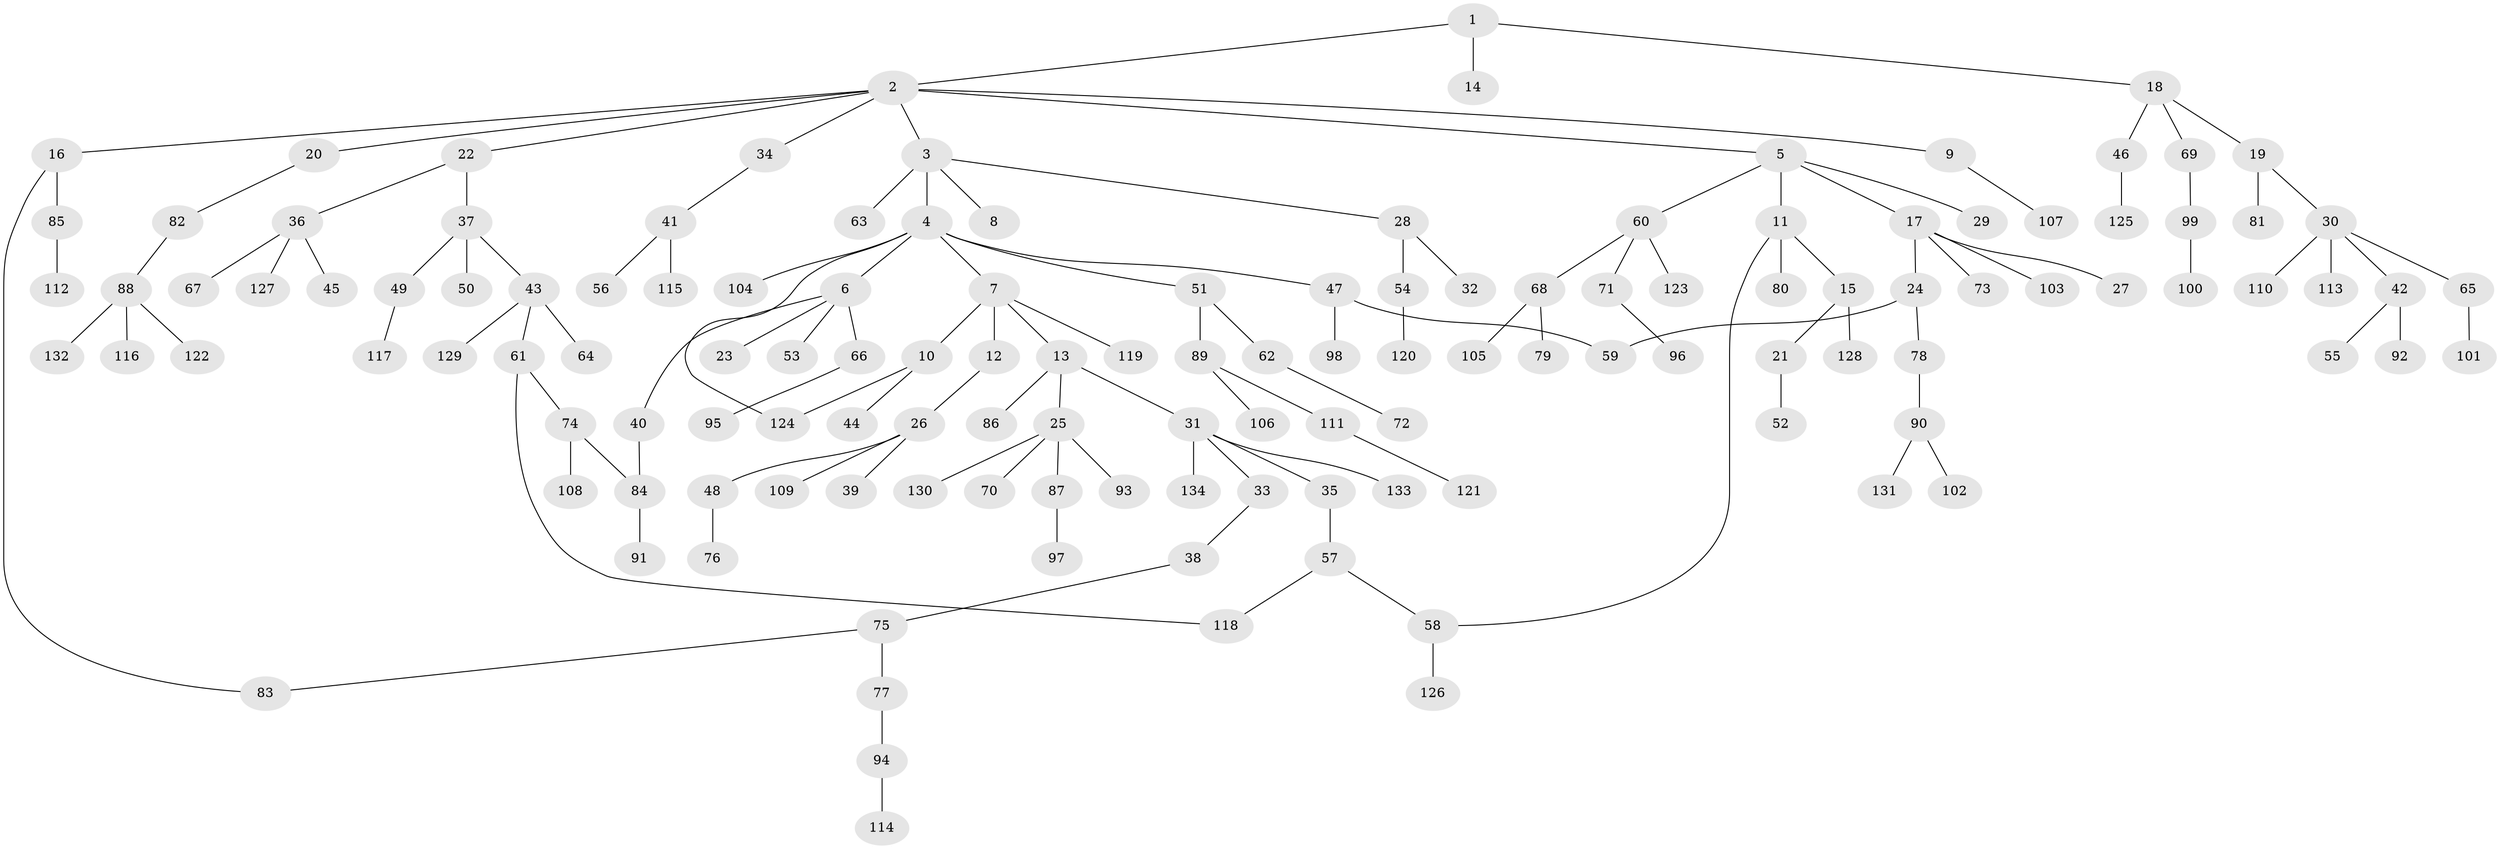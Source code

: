 // Generated by graph-tools (version 1.1) at 2025/25/03/09/25 03:25:34]
// undirected, 134 vertices, 139 edges
graph export_dot {
graph [start="1"]
  node [color=gray90,style=filled];
  1;
  2;
  3;
  4;
  5;
  6;
  7;
  8;
  9;
  10;
  11;
  12;
  13;
  14;
  15;
  16;
  17;
  18;
  19;
  20;
  21;
  22;
  23;
  24;
  25;
  26;
  27;
  28;
  29;
  30;
  31;
  32;
  33;
  34;
  35;
  36;
  37;
  38;
  39;
  40;
  41;
  42;
  43;
  44;
  45;
  46;
  47;
  48;
  49;
  50;
  51;
  52;
  53;
  54;
  55;
  56;
  57;
  58;
  59;
  60;
  61;
  62;
  63;
  64;
  65;
  66;
  67;
  68;
  69;
  70;
  71;
  72;
  73;
  74;
  75;
  76;
  77;
  78;
  79;
  80;
  81;
  82;
  83;
  84;
  85;
  86;
  87;
  88;
  89;
  90;
  91;
  92;
  93;
  94;
  95;
  96;
  97;
  98;
  99;
  100;
  101;
  102;
  103;
  104;
  105;
  106;
  107;
  108;
  109;
  110;
  111;
  112;
  113;
  114;
  115;
  116;
  117;
  118;
  119;
  120;
  121;
  122;
  123;
  124;
  125;
  126;
  127;
  128;
  129;
  130;
  131;
  132;
  133;
  134;
  1 -- 2;
  1 -- 14;
  1 -- 18;
  2 -- 3;
  2 -- 5;
  2 -- 9;
  2 -- 16;
  2 -- 20;
  2 -- 22;
  2 -- 34;
  3 -- 4;
  3 -- 8;
  3 -- 28;
  3 -- 63;
  4 -- 6;
  4 -- 7;
  4 -- 47;
  4 -- 51;
  4 -- 104;
  4 -- 124;
  5 -- 11;
  5 -- 17;
  5 -- 29;
  5 -- 60;
  6 -- 23;
  6 -- 40;
  6 -- 53;
  6 -- 66;
  7 -- 10;
  7 -- 12;
  7 -- 13;
  7 -- 119;
  9 -- 107;
  10 -- 44;
  10 -- 124;
  11 -- 15;
  11 -- 58;
  11 -- 80;
  12 -- 26;
  13 -- 25;
  13 -- 31;
  13 -- 86;
  15 -- 21;
  15 -- 128;
  16 -- 85;
  16 -- 83;
  17 -- 24;
  17 -- 27;
  17 -- 73;
  17 -- 103;
  18 -- 19;
  18 -- 46;
  18 -- 69;
  19 -- 30;
  19 -- 81;
  20 -- 82;
  21 -- 52;
  22 -- 36;
  22 -- 37;
  24 -- 78;
  24 -- 59;
  25 -- 70;
  25 -- 87;
  25 -- 93;
  25 -- 130;
  26 -- 39;
  26 -- 48;
  26 -- 109;
  28 -- 32;
  28 -- 54;
  30 -- 42;
  30 -- 65;
  30 -- 110;
  30 -- 113;
  31 -- 33;
  31 -- 35;
  31 -- 133;
  31 -- 134;
  33 -- 38;
  34 -- 41;
  35 -- 57;
  36 -- 45;
  36 -- 67;
  36 -- 127;
  37 -- 43;
  37 -- 49;
  37 -- 50;
  38 -- 75;
  40 -- 84;
  41 -- 56;
  41 -- 115;
  42 -- 55;
  42 -- 92;
  43 -- 61;
  43 -- 64;
  43 -- 129;
  46 -- 125;
  47 -- 59;
  47 -- 98;
  48 -- 76;
  49 -- 117;
  51 -- 62;
  51 -- 89;
  54 -- 120;
  57 -- 118;
  57 -- 58;
  58 -- 126;
  60 -- 68;
  60 -- 71;
  60 -- 123;
  61 -- 74;
  61 -- 118;
  62 -- 72;
  65 -- 101;
  66 -- 95;
  68 -- 79;
  68 -- 105;
  69 -- 99;
  71 -- 96;
  74 -- 108;
  74 -- 84;
  75 -- 77;
  75 -- 83;
  77 -- 94;
  78 -- 90;
  82 -- 88;
  84 -- 91;
  85 -- 112;
  87 -- 97;
  88 -- 116;
  88 -- 122;
  88 -- 132;
  89 -- 106;
  89 -- 111;
  90 -- 102;
  90 -- 131;
  94 -- 114;
  99 -- 100;
  111 -- 121;
}
